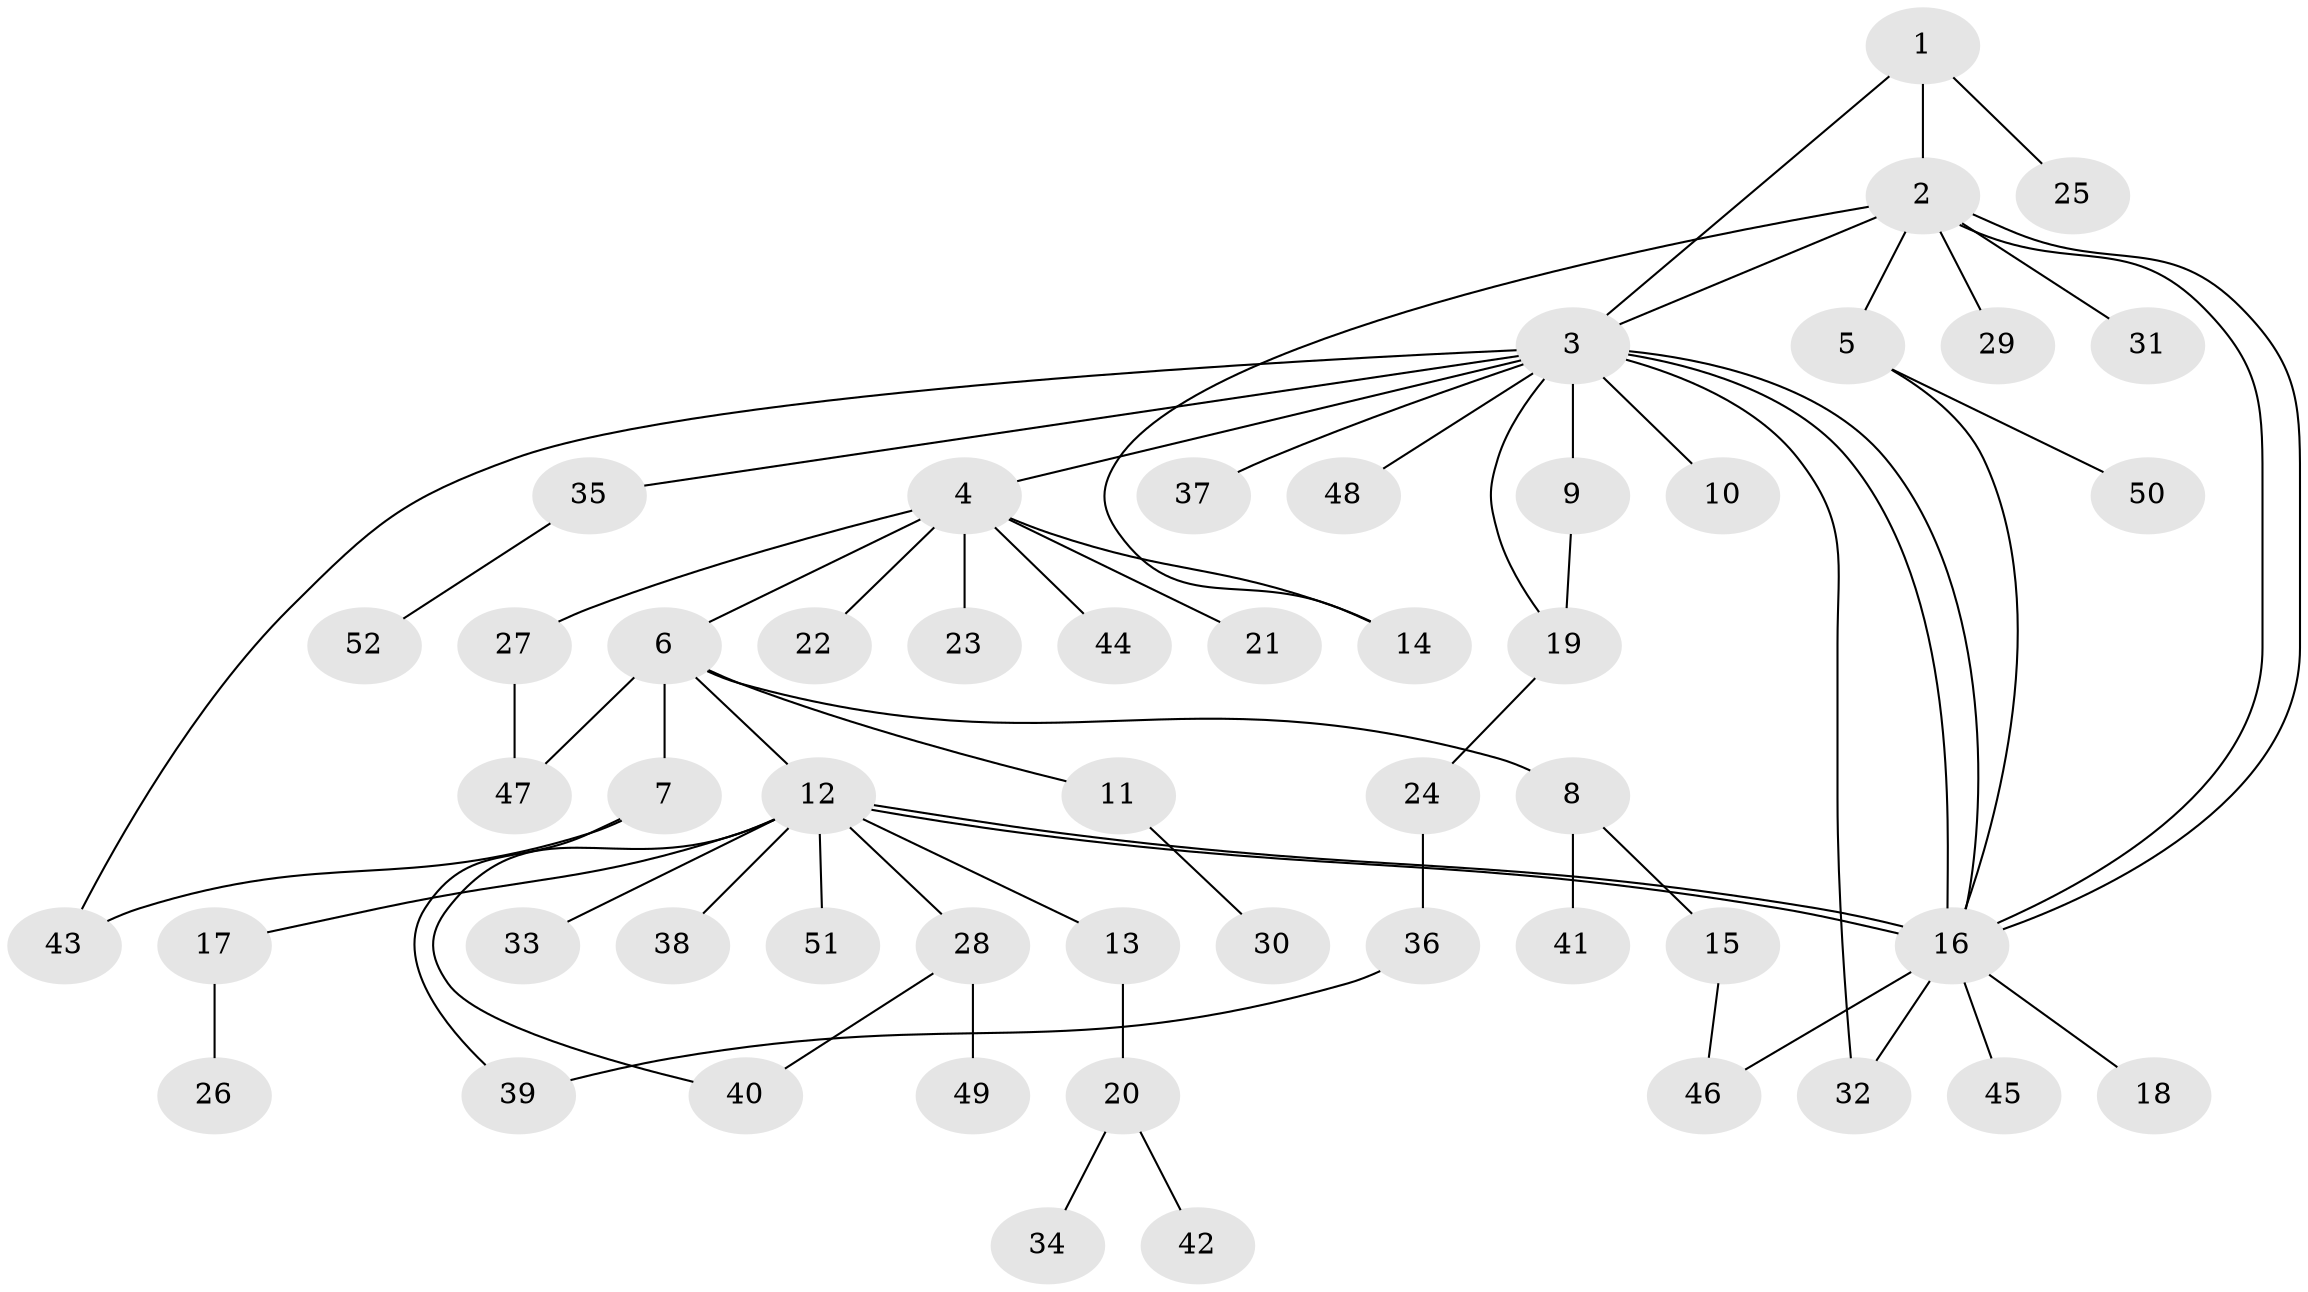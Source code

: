 // Generated by graph-tools (version 1.1) at 2025/26/03/09/25 03:26:03]
// undirected, 52 vertices, 66 edges
graph export_dot {
graph [start="1"]
  node [color=gray90,style=filled];
  1;
  2;
  3;
  4;
  5;
  6;
  7;
  8;
  9;
  10;
  11;
  12;
  13;
  14;
  15;
  16;
  17;
  18;
  19;
  20;
  21;
  22;
  23;
  24;
  25;
  26;
  27;
  28;
  29;
  30;
  31;
  32;
  33;
  34;
  35;
  36;
  37;
  38;
  39;
  40;
  41;
  42;
  43;
  44;
  45;
  46;
  47;
  48;
  49;
  50;
  51;
  52;
  1 -- 2;
  1 -- 3;
  1 -- 25;
  2 -- 3;
  2 -- 5;
  2 -- 14;
  2 -- 16;
  2 -- 16;
  2 -- 29;
  2 -- 31;
  3 -- 4;
  3 -- 9;
  3 -- 10;
  3 -- 16;
  3 -- 16;
  3 -- 19;
  3 -- 32;
  3 -- 35;
  3 -- 37;
  3 -- 43;
  3 -- 48;
  4 -- 6;
  4 -- 14;
  4 -- 21;
  4 -- 22;
  4 -- 23;
  4 -- 27;
  4 -- 44;
  5 -- 16;
  5 -- 50;
  6 -- 7;
  6 -- 8;
  6 -- 11;
  6 -- 12;
  6 -- 47;
  7 -- 39;
  7 -- 43;
  8 -- 15;
  8 -- 41;
  9 -- 19;
  11 -- 30;
  12 -- 13;
  12 -- 16;
  12 -- 16;
  12 -- 17;
  12 -- 28;
  12 -- 33;
  12 -- 38;
  12 -- 40;
  12 -- 51;
  13 -- 20;
  15 -- 46;
  16 -- 18;
  16 -- 32;
  16 -- 45;
  16 -- 46;
  17 -- 26;
  19 -- 24;
  20 -- 34;
  20 -- 42;
  24 -- 36;
  27 -- 47;
  28 -- 40;
  28 -- 49;
  35 -- 52;
  36 -- 39;
}
